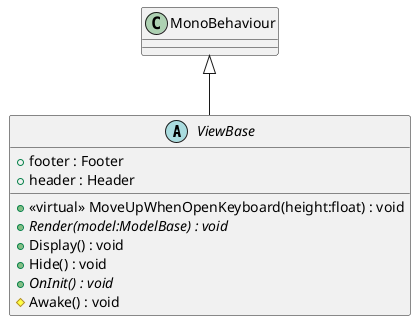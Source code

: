@startuml
abstract class ViewBase {
    + footer : Footer
    + header : Header
    + <<virtual>> MoveUpWhenOpenKeyboard(height:float) : void
    + {abstract} Render(model:ModelBase) : void
    + Display() : void
    + Hide() : void
    + {abstract} OnInit() : void
    # Awake() : void
}
MonoBehaviour <|-- ViewBase
@enduml
